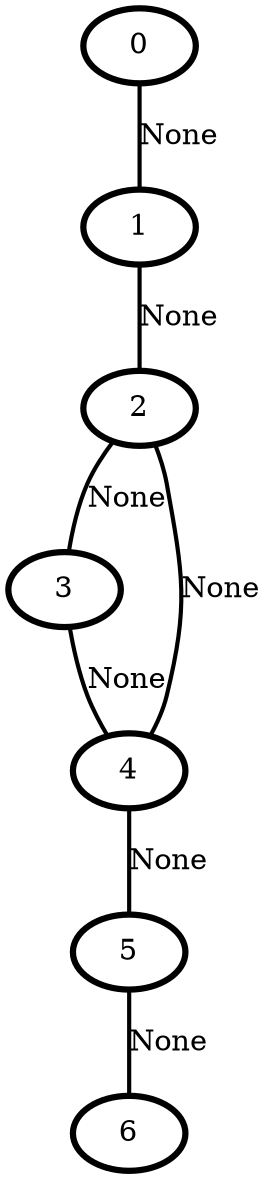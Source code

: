 graph G {
    0 [penwidth=3,label="0"]
    1 [penwidth=3,label="1"]
    2 [penwidth=3,label="2"]
    3 [penwidth=3,label="3"]
    4 [penwidth=3,label="4"]
    5 [penwidth=3,label="5"]
    6 [penwidth=3,label="6"]

    0--1 [penwidth=2,label="None"]
    1--2 [penwidth=2,label="None"]
    2--3 [penwidth=2,label="None"]
    3--4 [penwidth=2,label="None"]
    2--4 [penwidth=2,label="None"]
    4--5 [penwidth=2,label="None"]
    5--6 [penwidth=2,label="None"]
}